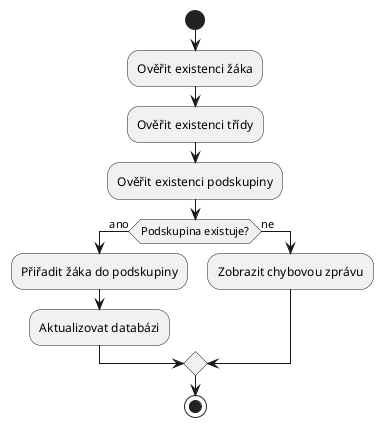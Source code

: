 @startuml
start
:Ověřit existenci žáka;
:Ověřit existenci třídy;
:Ověřit existenci podskupiny;
if (Podskupina existuje?) then (ano)
  :Přiřadit žáka do podskupiny;
  :Aktualizovat databázi;
else (ne)
  :Zobrazit chybovou zprávu;
endif
stop
@enduml
